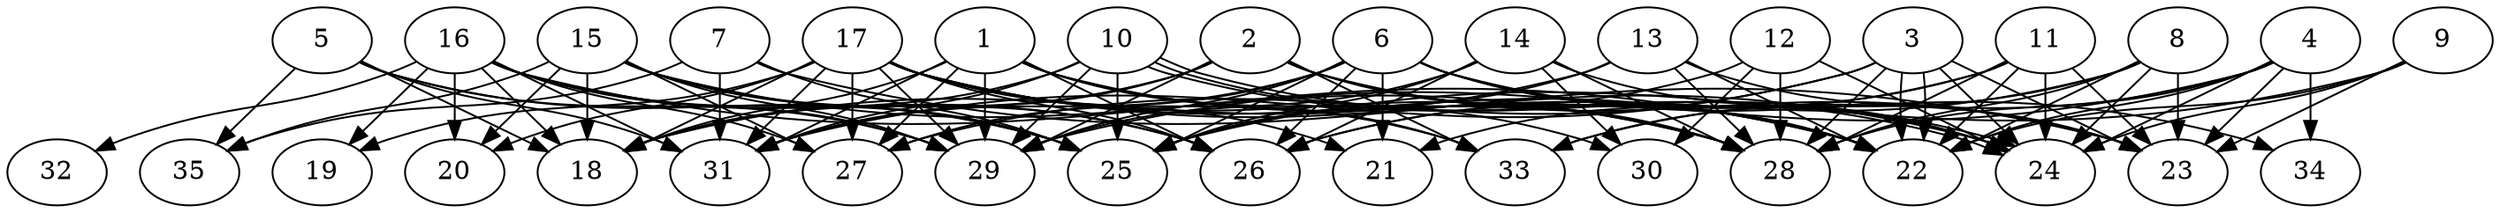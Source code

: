 // DAG (tier=3-complex, mode=compute, n=35, ccr=0.471, fat=0.792, density=0.689, regular=0.209, jump=0.325, mindata=1048576, maxdata=16777216)
// DAG automatically generated by daggen at Sun Aug 24 16:33:35 2025
// /home/ermia/Project/Environments/daggen/bin/daggen --dot --ccr 0.471 --fat 0.792 --regular 0.209 --density 0.689 --jump 0.325 --mindata 1048576 --maxdata 16777216 -n 35 
digraph G {
  1 [size="193765204849143578624", alpha="0.18", expect_size="96882602424571789312"]
  1 -> 18 [size ="267880138539008"]
  1 -> 22 [size ="267880138539008"]
  1 -> 26 [size ="267880138539008"]
  1 -> 27 [size ="267880138539008"]
  1 -> 29 [size ="267880138539008"]
  1 -> 30 [size ="267880138539008"]
  1 -> 31 [size ="267880138539008"]
  1 -> 33 [size ="267880138539008"]
  2 [size="320606963027656896", alpha="0.12", expect_size="160303481513828448"]
  2 -> 18 [size ="339422549639168"]
  2 -> 22 [size ="339422549639168"]
  2 -> 23 [size ="339422549639168"]
  2 -> 28 [size ="339422549639168"]
  2 -> 29 [size ="339422549639168"]
  2 -> 31 [size ="339422549639168"]
  2 -> 33 [size ="339422549639168"]
  3 [size="22530754198697600", alpha="0.10", expect_size="11265377099348800"]
  3 -> 22 [size ="498911991037952"]
  3 -> 22 [size ="498911991037952"]
  3 -> 23 [size ="498911991037952"]
  3 -> 24 [size ="498911991037952"]
  3 -> 27 [size ="498911991037952"]
  3 -> 28 [size ="498911991037952"]
  3 -> 31 [size ="498911991037952"]
  4 [size="21332260251777464", alpha="0.10", expect_size="10666130125888732"]
  4 -> 22 [size ="523798138847232"]
  4 -> 23 [size ="523798138847232"]
  4 -> 24 [size ="523798138847232"]
  4 -> 28 [size ="523798138847232"]
  4 -> 29 [size ="523798138847232"]
  4 -> 33 [size ="523798138847232"]
  4 -> 34 [size ="523798138847232"]
  5 [size="484491276490637312000", alpha="0.05", expect_size="242245638245318656000"]
  5 -> 18 [size ="493492581171200"]
  5 -> 25 [size ="493492581171200"]
  5 -> 29 [size ="493492581171200"]
  5 -> 31 [size ="493492581171200"]
  5 -> 35 [size ="493492581171200"]
  6 [size="647024823865313152", alpha="0.08", expect_size="323512411932656576"]
  6 -> 21 [size ="526984736145408"]
  6 -> 22 [size ="526984736145408"]
  6 -> 24 [size ="526984736145408"]
  6 -> 25 [size ="526984736145408"]
  6 -> 26 [size ="526984736145408"]
  6 -> 27 [size ="526984736145408"]
  6 -> 29 [size ="526984736145408"]
  6 -> 31 [size ="526984736145408"]
  6 -> 34 [size ="526984736145408"]
  7 [size="9184950555988754", alpha="0.06", expect_size="4592475277994377"]
  7 -> 23 [size ="214608811917312"]
  7 -> 25 [size ="214608811917312"]
  7 -> 31 [size ="214608811917312"]
  7 -> 35 [size ="214608811917312"]
  8 [size="971310452222772992", alpha="0.14", expect_size="485655226111386496"]
  8 -> 22 [size ="410806944530432"]
  8 -> 23 [size ="410806944530432"]
  8 -> 24 [size ="410806944530432"]
  8 -> 26 [size ="410806944530432"]
  8 -> 28 [size ="410806944530432"]
  8 -> 33 [size ="410806944530432"]
  9 [size="8437304899001284", alpha="0.12", expect_size="4218652449500642"]
  9 -> 22 [size ="212239332147200"]
  9 -> 23 [size ="212239332147200"]
  9 -> 24 [size ="212239332147200"]
  9 -> 25 [size ="212239332147200"]
  10 [size="2504534051148762447872", alpha="0.05", expect_size="1252267025574381223936"]
  10 -> 18 [size ="1475393777303552"]
  10 -> 24 [size ="1475393777303552"]
  10 -> 24 [size ="1475393777303552"]
  10 -> 25 [size ="1475393777303552"]
  10 -> 28 [size ="1475393777303552"]
  10 -> 29 [size ="1475393777303552"]
  10 -> 31 [size ="1475393777303552"]
  11 [size="12107058625866002", alpha="0.15", expect_size="6053529312933001"]
  11 -> 21 [size ="262597194547200"]
  11 -> 22 [size ="262597194547200"]
  11 -> 23 [size ="262597194547200"]
  11 -> 24 [size ="262597194547200"]
  11 -> 26 [size ="262597194547200"]
  11 -> 28 [size ="262597194547200"]
  12 [size="12747191918544442", alpha="0.14", expect_size="6373595959272221"]
  12 -> 24 [size ="217418299342848"]
  12 -> 25 [size ="217418299342848"]
  12 -> 28 [size ="217418299342848"]
  12 -> 30 [size ="217418299342848"]
  13 [size="173045423286832224", alpha="0.12", expect_size="86522711643416112"]
  13 -> 18 [size ="94084957995008"]
  13 -> 22 [size ="94084957995008"]
  13 -> 23 [size ="94084957995008"]
  13 -> 25 [size ="94084957995008"]
  13 -> 28 [size ="94084957995008"]
  14 [size="1987634064489020928", alpha="0.04", expect_size="993817032244510464"]
  14 -> 24 [size ="2038835236044800"]
  14 -> 25 [size ="2038835236044800"]
  14 -> 26 [size ="2038835236044800"]
  14 -> 28 [size ="2038835236044800"]
  14 -> 29 [size ="2038835236044800"]
  14 -> 30 [size ="2038835236044800"]
  15 [size="31595079317733656", alpha="0.05", expect_size="15797539658866828"]
  15 -> 18 [size ="1635019567136768"]
  15 -> 20 [size ="1635019567136768"]
  15 -> 25 [size ="1635019567136768"]
  15 -> 26 [size ="1635019567136768"]
  15 -> 27 [size ="1635019567136768"]
  15 -> 28 [size ="1635019567136768"]
  15 -> 29 [size ="1635019567136768"]
  15 -> 35 [size ="1635019567136768"]
  16 [size="3484565607989941248", alpha="0.05", expect_size="1742282803994970624"]
  16 -> 18 [size ="2194445390839808"]
  16 -> 19 [size ="2194445390839808"]
  16 -> 20 [size ="2194445390839808"]
  16 -> 22 [size ="2194445390839808"]
  16 -> 25 [size ="2194445390839808"]
  16 -> 26 [size ="2194445390839808"]
  16 -> 27 [size ="2194445390839808"]
  16 -> 29 [size ="2194445390839808"]
  16 -> 31 [size ="2194445390839808"]
  16 -> 32 [size ="2194445390839808"]
  17 [size="2147887374925824000", alpha="0.16", expect_size="1073943687462912000"]
  17 -> 18 [size ="13317754060800"]
  17 -> 19 [size ="13317754060800"]
  17 -> 20 [size ="13317754060800"]
  17 -> 21 [size ="13317754060800"]
  17 -> 22 [size ="13317754060800"]
  17 -> 24 [size ="13317754060800"]
  17 -> 26 [size ="13317754060800"]
  17 -> 27 [size ="13317754060800"]
  17 -> 28 [size ="13317754060800"]
  17 -> 29 [size ="13317754060800"]
  17 -> 31 [size ="13317754060800"]
  17 -> 33 [size ="13317754060800"]
  18 [size="1162663164535080", alpha="0.09", expect_size="581331582267540"]
  19 [size="65526450246191104", alpha="0.20", expect_size="32763225123095552"]
  20 [size="1658721111359094784000", alpha="0.17", expect_size="829360555679547392000"]
  21 [size="45524705475493712", alpha="0.20", expect_size="22762352737746856"]
  22 [size="3393393312923648000000", alpha="0.15", expect_size="1696696656461824000000"]
  23 [size="1292282156211998031872", alpha="0.12", expect_size="646141078105999015936"]
  24 [size="43177942715071463424", alpha="0.03", expect_size="21588971357535731712"]
  25 [size="22043595322093992", alpha="0.12", expect_size="11021797661046996"]
  26 [size="624122740568047488", alpha="0.10", expect_size="312061370284023744"]
  27 [size="1590399848693104896", alpha="0.10", expect_size="795199924346552448"]
  28 [size="1626220462366991056896", alpha="0.14", expect_size="813110231183495528448"]
  29 [size="3112258781774650277888", alpha="0.15", expect_size="1556129390887325138944"]
  30 [size="69807500680247640064", alpha="0.16", expect_size="34903750340123820032"]
  31 [size="1306548589008911335424", alpha="0.16", expect_size="653274294504455667712"]
  32 [size="7505440870238285", alpha="0.15", expect_size="3752720435119142"]
  33 [size="26708623732452036", alpha="0.16", expect_size="13354311866226018"]
  34 [size="4319355712949280833536", alpha="0.16", expect_size="2159677856474640416768"]
  35 [size="2210575207108610560", alpha="0.06", expect_size="1105287603554305280"]
}
